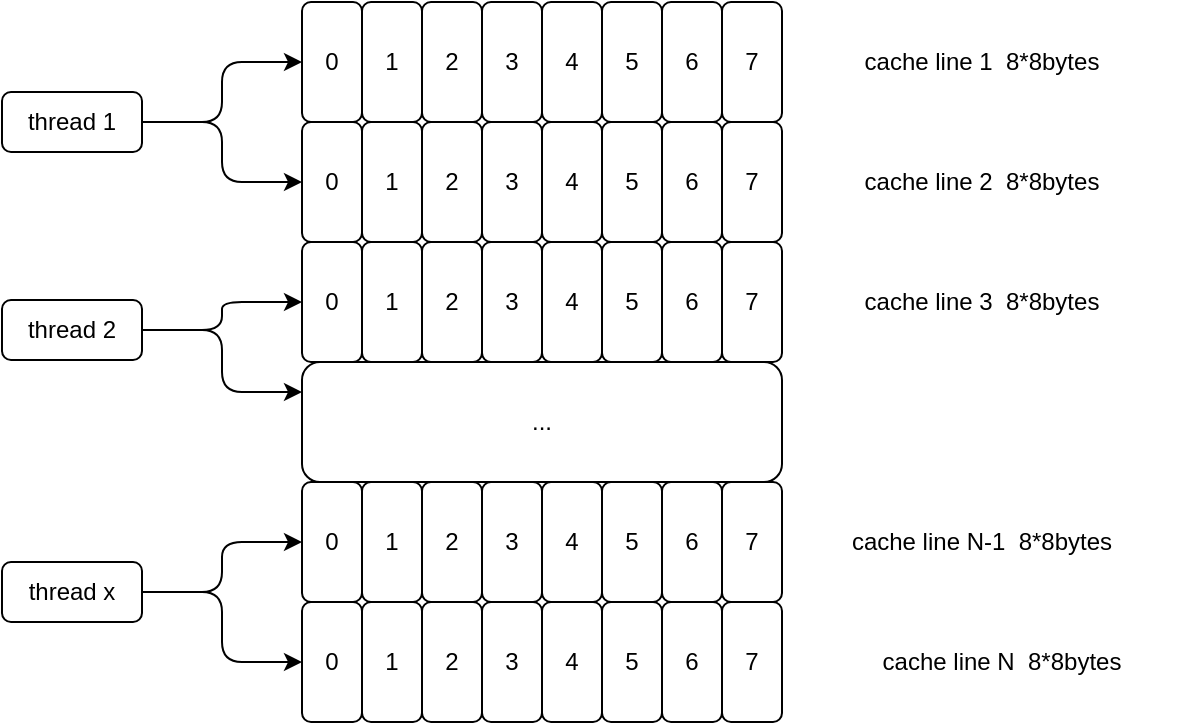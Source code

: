 <mxfile version="19.0.3" type="device"><diagram name="第 1 页" id="LcYgiDzKtxBrLVLIIs8f"><mxGraphModel dx="1298" dy="811" grid="1" gridSize="10" guides="1" tooltips="1" connect="1" arrows="1" fold="1" page="1" pageScale="1" pageWidth="1169" pageHeight="827" math="0" shadow="0"><root><mxCell id="0"/><mxCell id="1" parent="0"/><mxCell id="m9EHFkChNRaEfxM4mzHc-2" value="0" style="rounded=1;whiteSpace=wrap;html=1;" parent="1" vertex="1"><mxGeometry x="350" y="250" width="30" height="60" as="geometry"/></mxCell><mxCell id="m9EHFkChNRaEfxM4mzHc-3" value="1" style="rounded=1;whiteSpace=wrap;html=1;" parent="1" vertex="1"><mxGeometry x="380" y="250" width="30" height="60" as="geometry"/></mxCell><mxCell id="m9EHFkChNRaEfxM4mzHc-4" value="2" style="rounded=1;whiteSpace=wrap;html=1;" parent="1" vertex="1"><mxGeometry x="410" y="250" width="30" height="60" as="geometry"/></mxCell><mxCell id="m9EHFkChNRaEfxM4mzHc-5" value="3" style="rounded=1;whiteSpace=wrap;html=1;" parent="1" vertex="1"><mxGeometry x="440" y="250" width="30" height="60" as="geometry"/></mxCell><mxCell id="m9EHFkChNRaEfxM4mzHc-6" value="4" style="rounded=1;whiteSpace=wrap;html=1;" parent="1" vertex="1"><mxGeometry x="470" y="250" width="30" height="60" as="geometry"/></mxCell><mxCell id="m9EHFkChNRaEfxM4mzHc-7" value="5" style="rounded=1;whiteSpace=wrap;html=1;" parent="1" vertex="1"><mxGeometry x="500" y="250" width="30" height="60" as="geometry"/></mxCell><mxCell id="m9EHFkChNRaEfxM4mzHc-8" value="6" style="rounded=1;whiteSpace=wrap;html=1;" parent="1" vertex="1"><mxGeometry x="530" y="250" width="30" height="60" as="geometry"/></mxCell><mxCell id="m9EHFkChNRaEfxM4mzHc-9" value="7" style="rounded=1;whiteSpace=wrap;html=1;" parent="1" vertex="1"><mxGeometry x="560" y="250" width="30" height="60" as="geometry"/></mxCell><mxCell id="m9EHFkChNRaEfxM4mzHc-10" value="0" style="rounded=1;whiteSpace=wrap;html=1;" parent="1" vertex="1"><mxGeometry x="350" y="310" width="30" height="60" as="geometry"/></mxCell><mxCell id="m9EHFkChNRaEfxM4mzHc-11" value="1" style="rounded=1;whiteSpace=wrap;html=1;" parent="1" vertex="1"><mxGeometry x="380" y="310" width="30" height="60" as="geometry"/></mxCell><mxCell id="m9EHFkChNRaEfxM4mzHc-12" value="2" style="rounded=1;whiteSpace=wrap;html=1;" parent="1" vertex="1"><mxGeometry x="410" y="310" width="30" height="60" as="geometry"/></mxCell><mxCell id="m9EHFkChNRaEfxM4mzHc-13" value="3" style="rounded=1;whiteSpace=wrap;html=1;" parent="1" vertex="1"><mxGeometry x="440" y="310" width="30" height="60" as="geometry"/></mxCell><mxCell id="m9EHFkChNRaEfxM4mzHc-14" value="4" style="rounded=1;whiteSpace=wrap;html=1;" parent="1" vertex="1"><mxGeometry x="470" y="310" width="30" height="60" as="geometry"/></mxCell><mxCell id="m9EHFkChNRaEfxM4mzHc-15" value="5" style="rounded=1;whiteSpace=wrap;html=1;" parent="1" vertex="1"><mxGeometry x="500" y="310" width="30" height="60" as="geometry"/></mxCell><mxCell id="m9EHFkChNRaEfxM4mzHc-16" value="6" style="rounded=1;whiteSpace=wrap;html=1;" parent="1" vertex="1"><mxGeometry x="530" y="310" width="30" height="60" as="geometry"/></mxCell><mxCell id="m9EHFkChNRaEfxM4mzHc-17" value="7" style="rounded=1;whiteSpace=wrap;html=1;" parent="1" vertex="1"><mxGeometry x="560" y="310" width="30" height="60" as="geometry"/></mxCell><mxCell id="m9EHFkChNRaEfxM4mzHc-18" value="0" style="rounded=1;whiteSpace=wrap;html=1;" parent="1" vertex="1"><mxGeometry x="350" y="370" width="30" height="60" as="geometry"/></mxCell><mxCell id="m9EHFkChNRaEfxM4mzHc-19" value="1" style="rounded=1;whiteSpace=wrap;html=1;" parent="1" vertex="1"><mxGeometry x="380" y="370" width="30" height="60" as="geometry"/></mxCell><mxCell id="m9EHFkChNRaEfxM4mzHc-20" value="2" style="rounded=1;whiteSpace=wrap;html=1;" parent="1" vertex="1"><mxGeometry x="410" y="370" width="30" height="60" as="geometry"/></mxCell><mxCell id="m9EHFkChNRaEfxM4mzHc-21" value="3" style="rounded=1;whiteSpace=wrap;html=1;" parent="1" vertex="1"><mxGeometry x="440" y="370" width="30" height="60" as="geometry"/></mxCell><mxCell id="m9EHFkChNRaEfxM4mzHc-22" value="4" style="rounded=1;whiteSpace=wrap;html=1;" parent="1" vertex="1"><mxGeometry x="470" y="370" width="30" height="60" as="geometry"/></mxCell><mxCell id="m9EHFkChNRaEfxM4mzHc-23" value="5" style="rounded=1;whiteSpace=wrap;html=1;" parent="1" vertex="1"><mxGeometry x="500" y="370" width="30" height="60" as="geometry"/></mxCell><mxCell id="m9EHFkChNRaEfxM4mzHc-24" value="6" style="rounded=1;whiteSpace=wrap;html=1;" parent="1" vertex="1"><mxGeometry x="530" y="370" width="30" height="60" as="geometry"/></mxCell><mxCell id="m9EHFkChNRaEfxM4mzHc-25" value="7" style="rounded=1;whiteSpace=wrap;html=1;" parent="1" vertex="1"><mxGeometry x="560" y="370" width="30" height="60" as="geometry"/></mxCell><mxCell id="m9EHFkChNRaEfxM4mzHc-27" value="cache line 1&amp;nbsp; 8*8bytes" style="text;html=1;strokeColor=none;fillColor=none;align=center;verticalAlign=middle;whiteSpace=wrap;rounded=1;" parent="1" vertex="1"><mxGeometry x="600" y="265" width="180" height="30" as="geometry"/></mxCell><mxCell id="m9EHFkChNRaEfxM4mzHc-28" value="cache line 2&amp;nbsp; 8*8bytes" style="text;html=1;strokeColor=none;fillColor=none;align=center;verticalAlign=middle;whiteSpace=wrap;rounded=1;" parent="1" vertex="1"><mxGeometry x="600" y="325" width="180" height="30" as="geometry"/></mxCell><mxCell id="m9EHFkChNRaEfxM4mzHc-29" value="cache line 3&amp;nbsp; 8*8bytes" style="text;html=1;strokeColor=none;fillColor=none;align=center;verticalAlign=middle;whiteSpace=wrap;rounded=1;" parent="1" vertex="1"><mxGeometry x="600" y="385" width="180" height="30" as="geometry"/></mxCell><mxCell id="m9EHFkChNRaEfxM4mzHc-30" value="0" style="rounded=1;whiteSpace=wrap;html=1;" parent="1" vertex="1"><mxGeometry x="350" y="550" width="30" height="60" as="geometry"/></mxCell><mxCell id="m9EHFkChNRaEfxM4mzHc-31" value="1" style="rounded=1;whiteSpace=wrap;html=1;" parent="1" vertex="1"><mxGeometry x="380" y="550" width="30" height="60" as="geometry"/></mxCell><mxCell id="m9EHFkChNRaEfxM4mzHc-32" value="2" style="rounded=1;whiteSpace=wrap;html=1;" parent="1" vertex="1"><mxGeometry x="410" y="550" width="30" height="60" as="geometry"/></mxCell><mxCell id="m9EHFkChNRaEfxM4mzHc-33" value="3" style="rounded=1;whiteSpace=wrap;html=1;" parent="1" vertex="1"><mxGeometry x="440" y="550" width="30" height="60" as="geometry"/></mxCell><mxCell id="m9EHFkChNRaEfxM4mzHc-34" value="4" style="rounded=1;whiteSpace=wrap;html=1;" parent="1" vertex="1"><mxGeometry x="470" y="550" width="30" height="60" as="geometry"/></mxCell><mxCell id="m9EHFkChNRaEfxM4mzHc-35" value="5" style="rounded=1;whiteSpace=wrap;html=1;" parent="1" vertex="1"><mxGeometry x="500" y="550" width="30" height="60" as="geometry"/></mxCell><mxCell id="m9EHFkChNRaEfxM4mzHc-36" value="6" style="rounded=1;whiteSpace=wrap;html=1;" parent="1" vertex="1"><mxGeometry x="530" y="550" width="30" height="60" as="geometry"/></mxCell><mxCell id="m9EHFkChNRaEfxM4mzHc-37" value="7" style="rounded=1;whiteSpace=wrap;html=1;" parent="1" vertex="1"><mxGeometry x="560" y="550" width="30" height="60" as="geometry"/></mxCell><mxCell id="m9EHFkChNRaEfxM4mzHc-38" value="cache line N&amp;nbsp; 8*8bytes" style="text;html=1;strokeColor=none;fillColor=none;align=center;verticalAlign=middle;whiteSpace=wrap;rounded=1;" parent="1" vertex="1"><mxGeometry x="610" y="565" width="180" height="30" as="geometry"/></mxCell><mxCell id="m9EHFkChNRaEfxM4mzHc-44" style="edgeStyle=orthogonalEdgeStyle;rounded=1;orthogonalLoop=1;jettySize=auto;html=1;exitX=1;exitY=0.5;exitDx=0;exitDy=0;entryX=0;entryY=0.5;entryDx=0;entryDy=0;" parent="1" source="m9EHFkChNRaEfxM4mzHc-42" target="m9EHFkChNRaEfxM4mzHc-2" edge="1"><mxGeometry relative="1" as="geometry"/></mxCell><mxCell id="m9EHFkChNRaEfxM4mzHc-45" style="edgeStyle=orthogonalEdgeStyle;rounded=1;orthogonalLoop=1;jettySize=auto;html=1;exitX=1;exitY=0.5;exitDx=0;exitDy=0;entryX=0;entryY=0.5;entryDx=0;entryDy=0;" parent="1" source="m9EHFkChNRaEfxM4mzHc-42" target="m9EHFkChNRaEfxM4mzHc-10" edge="1"><mxGeometry relative="1" as="geometry"/></mxCell><mxCell id="m9EHFkChNRaEfxM4mzHc-42" value="thread 1" style="rounded=1;whiteSpace=wrap;html=1;" parent="1" vertex="1"><mxGeometry x="200" y="295" width="70" height="30" as="geometry"/></mxCell><mxCell id="m9EHFkChNRaEfxM4mzHc-73" style="edgeStyle=orthogonalEdgeStyle;rounded=1;orthogonalLoop=1;jettySize=auto;html=1;exitX=1;exitY=0.5;exitDx=0;exitDy=0;entryX=0;entryY=0.5;entryDx=0;entryDy=0;" parent="1" source="m9EHFkChNRaEfxM4mzHc-48" target="m9EHFkChNRaEfxM4mzHc-18" edge="1"><mxGeometry relative="1" as="geometry"/></mxCell><mxCell id="m9EHFkChNRaEfxM4mzHc-74" style="edgeStyle=orthogonalEdgeStyle;rounded=1;orthogonalLoop=1;jettySize=auto;html=1;exitX=1;exitY=0.5;exitDx=0;exitDy=0;entryX=0;entryY=0.25;entryDx=0;entryDy=0;" parent="1" source="m9EHFkChNRaEfxM4mzHc-48" target="m9EHFkChNRaEfxM4mzHc-61" edge="1"><mxGeometry relative="1" as="geometry"/></mxCell><mxCell id="m9EHFkChNRaEfxM4mzHc-48" value="thread 2" style="rounded=1;whiteSpace=wrap;html=1;" parent="1" vertex="1"><mxGeometry x="200" y="399" width="70" height="30" as="geometry"/></mxCell><mxCell id="m9EHFkChNRaEfxM4mzHc-71" style="edgeStyle=orthogonalEdgeStyle;rounded=1;orthogonalLoop=1;jettySize=auto;html=1;exitX=1;exitY=0.5;exitDx=0;exitDy=0;entryX=0;entryY=0.5;entryDx=0;entryDy=0;" parent="1" source="m9EHFkChNRaEfxM4mzHc-50" target="m9EHFkChNRaEfxM4mzHc-53" edge="1"><mxGeometry relative="1" as="geometry"/></mxCell><mxCell id="m9EHFkChNRaEfxM4mzHc-72" style="edgeStyle=orthogonalEdgeStyle;rounded=1;orthogonalLoop=1;jettySize=auto;html=1;exitX=1;exitY=0.5;exitDx=0;exitDy=0;" parent="1" source="m9EHFkChNRaEfxM4mzHc-50" target="m9EHFkChNRaEfxM4mzHc-30" edge="1"><mxGeometry relative="1" as="geometry"/></mxCell><mxCell id="m9EHFkChNRaEfxM4mzHc-50" value="thread x" style="rounded=1;whiteSpace=wrap;html=1;" parent="1" vertex="1"><mxGeometry x="200" y="530" width="70" height="30" as="geometry"/></mxCell><mxCell id="m9EHFkChNRaEfxM4mzHc-53" value="0" style="rounded=1;whiteSpace=wrap;html=1;" parent="1" vertex="1"><mxGeometry x="350" y="490" width="30" height="60" as="geometry"/></mxCell><mxCell id="m9EHFkChNRaEfxM4mzHc-54" value="1" style="rounded=1;whiteSpace=wrap;html=1;" parent="1" vertex="1"><mxGeometry x="380" y="490" width="30" height="60" as="geometry"/></mxCell><mxCell id="m9EHFkChNRaEfxM4mzHc-55" value="2" style="rounded=1;whiteSpace=wrap;html=1;" parent="1" vertex="1"><mxGeometry x="410" y="490" width="30" height="60" as="geometry"/></mxCell><mxCell id="m9EHFkChNRaEfxM4mzHc-56" value="3" style="rounded=1;whiteSpace=wrap;html=1;" parent="1" vertex="1"><mxGeometry x="440" y="490" width="30" height="60" as="geometry"/></mxCell><mxCell id="m9EHFkChNRaEfxM4mzHc-57" value="4" style="rounded=1;whiteSpace=wrap;html=1;" parent="1" vertex="1"><mxGeometry x="470" y="490" width="30" height="60" as="geometry"/></mxCell><mxCell id="m9EHFkChNRaEfxM4mzHc-58" value="5" style="rounded=1;whiteSpace=wrap;html=1;" parent="1" vertex="1"><mxGeometry x="500" y="490" width="30" height="60" as="geometry"/></mxCell><mxCell id="m9EHFkChNRaEfxM4mzHc-59" value="6" style="rounded=1;whiteSpace=wrap;html=1;" parent="1" vertex="1"><mxGeometry x="530" y="490" width="30" height="60" as="geometry"/></mxCell><mxCell id="m9EHFkChNRaEfxM4mzHc-60" value="7" style="rounded=1;whiteSpace=wrap;html=1;" parent="1" vertex="1"><mxGeometry x="560" y="490" width="30" height="60" as="geometry"/></mxCell><mxCell id="m9EHFkChNRaEfxM4mzHc-61" value="..." style="rounded=1;whiteSpace=wrap;html=1;" parent="1" vertex="1"><mxGeometry x="350" y="430" width="240" height="60" as="geometry"/></mxCell><mxCell id="m9EHFkChNRaEfxM4mzHc-69" value="cache line N-1&amp;nbsp; 8*8bytes" style="text;html=1;strokeColor=none;fillColor=none;align=center;verticalAlign=middle;whiteSpace=wrap;rounded=1;" parent="1" vertex="1"><mxGeometry x="600" y="505" width="180" height="30" as="geometry"/></mxCell></root></mxGraphModel></diagram></mxfile>